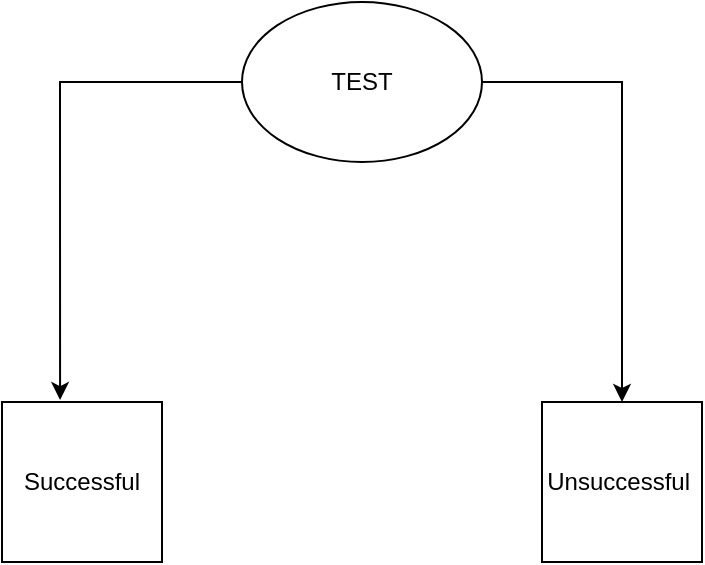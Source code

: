<mxfile version="18.0.2" type="github">
  <diagram id="K4oDl0fBk20oNW95bR5N" name="Page-1">
    <mxGraphModel dx="1298" dy="866" grid="1" gridSize="10" guides="1" tooltips="1" connect="1" arrows="1" fold="1" page="1" pageScale="1" pageWidth="827" pageHeight="1169" math="0" shadow="0">
      <root>
        <mxCell id="0" />
        <mxCell id="1" parent="0" />
        <mxCell id="Aoj3QZDFBntv7U1dnWDF-6" style="edgeStyle=orthogonalEdgeStyle;rounded=0;orthogonalLoop=1;jettySize=auto;html=1;entryX=0.5;entryY=0;entryDx=0;entryDy=0;" edge="1" parent="1" source="FMUZzD7xtdR_AG3TQwpP-1" target="Aoj3QZDFBntv7U1dnWDF-2">
          <mxGeometry relative="1" as="geometry" />
        </mxCell>
        <mxCell id="Aoj3QZDFBntv7U1dnWDF-7" style="edgeStyle=orthogonalEdgeStyle;rounded=0;orthogonalLoop=1;jettySize=auto;html=1;entryX=0.363;entryY=-0.012;entryDx=0;entryDy=0;entryPerimeter=0;" edge="1" parent="1" source="FMUZzD7xtdR_AG3TQwpP-1" target="FMUZzD7xtdR_AG3TQwpP-2">
          <mxGeometry relative="1" as="geometry" />
        </mxCell>
        <mxCell id="FMUZzD7xtdR_AG3TQwpP-1" value="TEST" style="ellipse;whiteSpace=wrap;html=1;" parent="1" vertex="1">
          <mxGeometry x="350" y="400" width="120" height="80" as="geometry" />
        </mxCell>
        <mxCell id="FMUZzD7xtdR_AG3TQwpP-2" value="Successful" style="whiteSpace=wrap;html=1;aspect=fixed;" parent="1" vertex="1">
          <mxGeometry x="230" y="600" width="80" height="80" as="geometry" />
        </mxCell>
        <mxCell id="Aoj3QZDFBntv7U1dnWDF-2" value="Unsuccessful&amp;nbsp;" style="whiteSpace=wrap;html=1;aspect=fixed;" vertex="1" parent="1">
          <mxGeometry x="500" y="600" width="80" height="80" as="geometry" />
        </mxCell>
      </root>
    </mxGraphModel>
  </diagram>
</mxfile>
